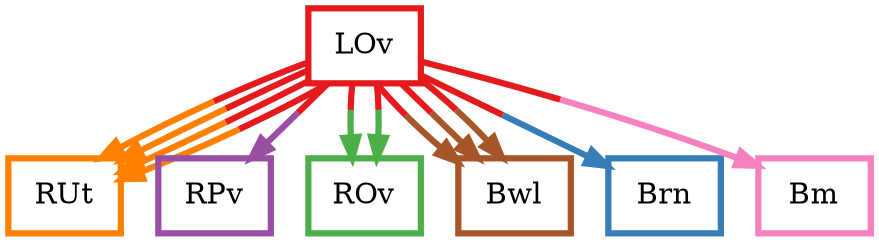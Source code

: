digraph barS {
	{
		rank=same
	3 [shape=box,penwidth=3,colorscheme=set19,color=1,label="LOv"]
	}
	{
		rank=same
		6 [shape=box,penwidth=3,colorscheme=set19,color=5,label="RUt"]
		5 [shape=box,penwidth=3,colorscheme=set19,color=4,label="RPv"]
		4 [shape=box,penwidth=3,colorscheme=set19,color=3,label="ROv"]
		2 [shape=box,penwidth=3,colorscheme=set19,color=7,label="Bwl"]
		1 [shape=box,penwidth=3,colorscheme=set19,color=2,label="Brn"]
		0 [shape=box,penwidth=3,colorscheme=set19,color=8,label="Bm"]
	}
	3 -> 2 [penwidth=3,colorscheme=set19,color="1;0.5:7"]
	3 -> 6 [penwidth=3,colorscheme=set19,color="1;0.5:5"]
	3 -> 4 [penwidth=3,colorscheme=set19,color="1;0.5:3"]
	3 -> 1 [penwidth=3,colorscheme=set19,color="1;0.5:2"]
	3 -> 0 [penwidth=3,colorscheme=set19,color="1;0.5:8"]
	3 -> 6 [penwidth=3,colorscheme=set19,color="1;0.5:5"]
	3 -> 2 [penwidth=3,colorscheme=set19,color="1;0.5:7"]
	3 -> 6 [penwidth=3,colorscheme=set19,color="1;0.5:5"]
	3 -> 4 [penwidth=3,colorscheme=set19,color="1;0.5:3"]
	3 -> 2 [penwidth=3,colorscheme=set19,color="1;0.5:7"]
	3 -> 5 [penwidth=3,colorscheme=set19,color="1;0.5:4"]
	3 -> 6 [penwidth=3,colorscheme=set19,color="1;0.5:5"]
}
